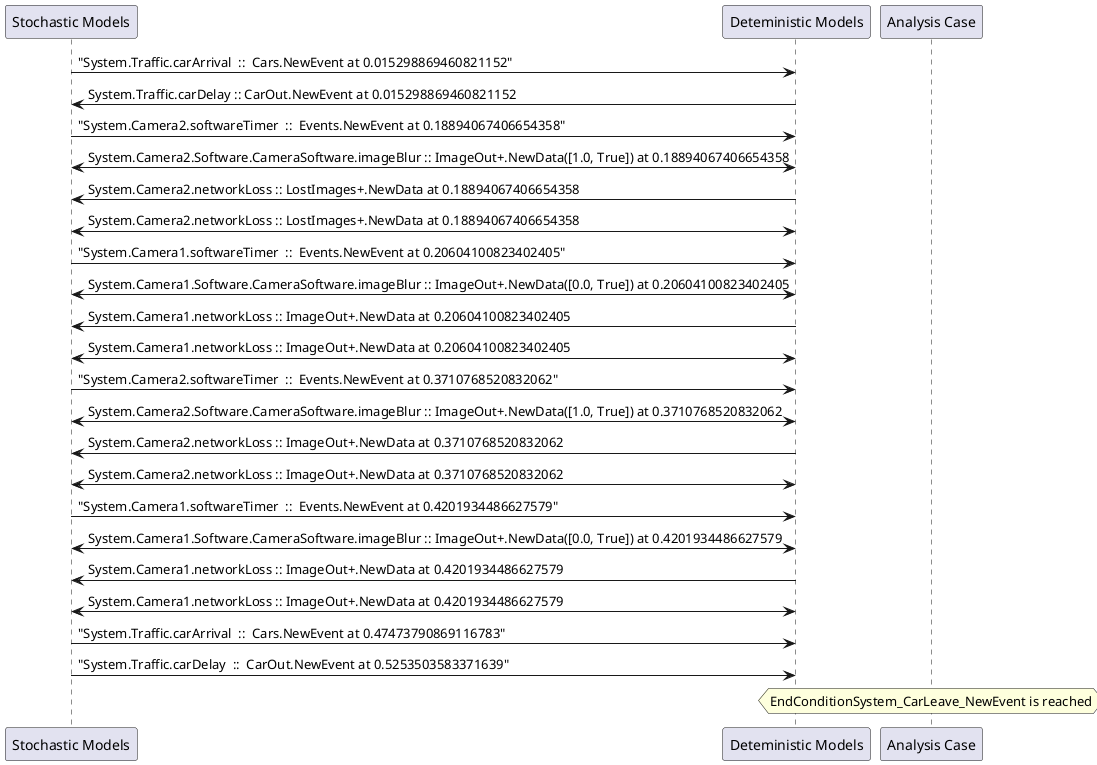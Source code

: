 
	@startuml
	participant "Stochastic Models" as stochmodel
	participant "Deteministic Models" as detmodel
	participant "Analysis Case" as analysis
	{14907_stop} stochmodel -> detmodel : "System.Traffic.carArrival  ::  Cars.NewEvent at 0.015298869460821152"
{14916_start} detmodel -> stochmodel : System.Traffic.carDelay :: CarOut.NewEvent at 0.015298869460821152
{14891_stop} stochmodel -> detmodel : "System.Camera2.softwareTimer  ::  Events.NewEvent at 0.18894067406654358"
detmodel <-> stochmodel : System.Camera2.Software.CameraSoftware.imageBlur :: ImageOut+.NewData([1.0, True]) at 0.18894067406654358
detmodel -> stochmodel : System.Camera2.networkLoss :: LostImages+.NewData at 0.18894067406654358
detmodel <-> stochmodel : System.Camera2.networkLoss :: LostImages+.NewData at 0.18894067406654358
{14876_stop} stochmodel -> detmodel : "System.Camera1.softwareTimer  ::  Events.NewEvent at 0.20604100823402405"
detmodel <-> stochmodel : System.Camera1.Software.CameraSoftware.imageBlur :: ImageOut+.NewData([0.0, True]) at 0.20604100823402405
detmodel -> stochmodel : System.Camera1.networkLoss :: ImageOut+.NewData at 0.20604100823402405
detmodel <-> stochmodel : System.Camera1.networkLoss :: ImageOut+.NewData at 0.20604100823402405
{14892_stop} stochmodel -> detmodel : "System.Camera2.softwareTimer  ::  Events.NewEvent at 0.3710768520832062"
detmodel <-> stochmodel : System.Camera2.Software.CameraSoftware.imageBlur :: ImageOut+.NewData([1.0, True]) at 0.3710768520832062
detmodel -> stochmodel : System.Camera2.networkLoss :: ImageOut+.NewData at 0.3710768520832062
detmodel <-> stochmodel : System.Camera2.networkLoss :: ImageOut+.NewData at 0.3710768520832062
{14877_stop} stochmodel -> detmodel : "System.Camera1.softwareTimer  ::  Events.NewEvent at 0.4201934486627579"
detmodel <-> stochmodel : System.Camera1.Software.CameraSoftware.imageBlur :: ImageOut+.NewData([0.0, True]) at 0.4201934486627579
detmodel -> stochmodel : System.Camera1.networkLoss :: ImageOut+.NewData at 0.4201934486627579
detmodel <-> stochmodel : System.Camera1.networkLoss :: ImageOut+.NewData at 0.4201934486627579
{14908_stop} stochmodel -> detmodel : "System.Traffic.carArrival  ::  Cars.NewEvent at 0.47473790869116783"
{14916_stop} stochmodel -> detmodel : "System.Traffic.carDelay  ::  CarOut.NewEvent at 0.5253503583371639"
{14916_start} <-> {14916_stop} : delay
hnote over analysis 
EndConditionSystem_CarLeave_NewEvent is reached
endnote
@enduml